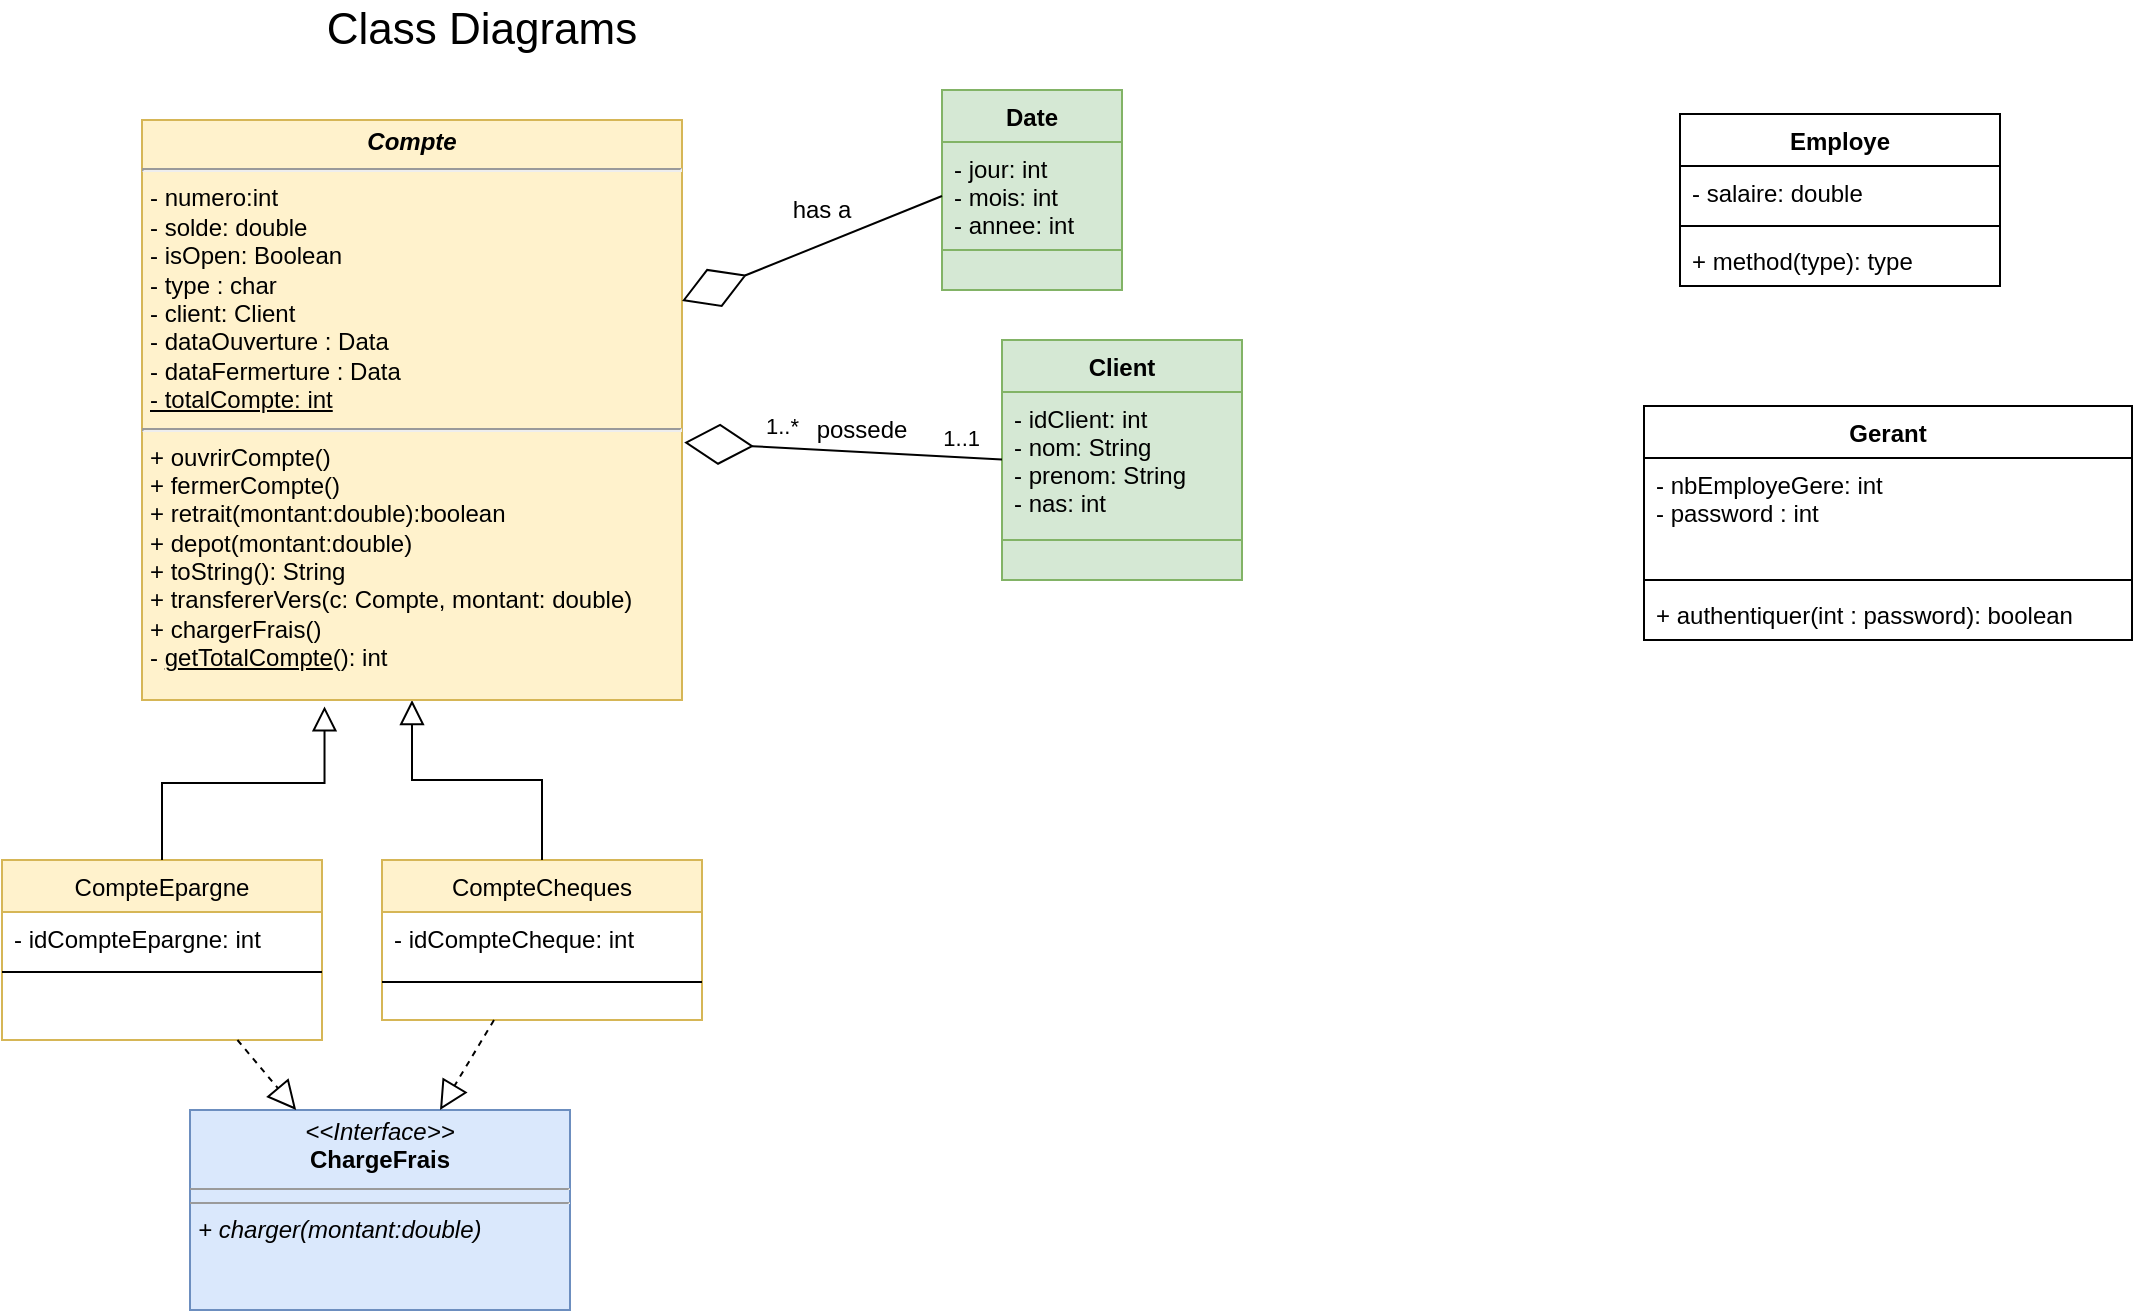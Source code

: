 <mxfile version="20.3.6" type="github">
  <diagram id="C5RBs43oDa-KdzZeNtuy" name="Page-1">
    <mxGraphModel dx="2361" dy="851" grid="0" gridSize="10" guides="1" tooltips="1" connect="1" arrows="1" fold="1" page="1" pageScale="1" pageWidth="3300" pageHeight="4681" background="none" math="0" shadow="0">
      <root>
        <mxCell id="WIyWlLk6GJQsqaUBKTNV-0" />
        <mxCell id="WIyWlLk6GJQsqaUBKTNV-1" parent="WIyWlLk6GJQsqaUBKTNV-0" />
        <mxCell id="zkfFHV4jXpPFQw0GAbJ--6" value="CompteEpargne" style="swimlane;fontStyle=0;align=center;verticalAlign=top;childLayout=stackLayout;horizontal=1;startSize=26;horizontalStack=0;resizeParent=1;resizeLast=0;collapsible=1;marginBottom=0;rounded=0;shadow=0;strokeWidth=1;fillColor=#fff2cc;strokeColor=#d6b656;" parent="WIyWlLk6GJQsqaUBKTNV-1" vertex="1">
          <mxGeometry x="350" y="490" width="160" height="90" as="geometry">
            <mxRectangle x="130" y="380" width="160" height="26" as="alternateBounds" />
          </mxGeometry>
        </mxCell>
        <mxCell id="zkfFHV4jXpPFQw0GAbJ--7" value="- idCompteEpargne: int" style="text;align=left;verticalAlign=top;spacingLeft=4;spacingRight=4;overflow=hidden;rotatable=0;points=[[0,0.5],[1,0.5]];portConstraint=eastwest;rounded=0;" parent="zkfFHV4jXpPFQw0GAbJ--6" vertex="1">
          <mxGeometry y="26" width="160" height="26" as="geometry" />
        </mxCell>
        <mxCell id="zkfFHV4jXpPFQw0GAbJ--9" value="" style="line;html=1;strokeWidth=1;align=left;verticalAlign=middle;spacingTop=-1;spacingLeft=3;spacingRight=3;rotatable=0;labelPosition=right;points=[];portConstraint=eastwest;rounded=0;" parent="zkfFHV4jXpPFQw0GAbJ--6" vertex="1">
          <mxGeometry y="52" width="160" height="8" as="geometry" />
        </mxCell>
        <mxCell id="zkfFHV4jXpPFQw0GAbJ--12" value="" style="endArrow=block;endSize=10;endFill=0;shadow=0;strokeWidth=1;rounded=0;edgeStyle=elbowEdgeStyle;elbow=vertical;entryX=0.338;entryY=1.011;entryDx=0;entryDy=0;entryPerimeter=0;" parent="WIyWlLk6GJQsqaUBKTNV-1" source="zkfFHV4jXpPFQw0GAbJ--6" target="_MTWqf9SRNEw3pyUUmgT-0" edge="1">
          <mxGeometry width="160" relative="1" as="geometry">
            <mxPoint x="380" y="323" as="sourcePoint" />
            <mxPoint x="380" y="323" as="targetPoint" />
          </mxGeometry>
        </mxCell>
        <mxCell id="zkfFHV4jXpPFQw0GAbJ--13" value="CompteCheques" style="swimlane;fontStyle=0;align=center;verticalAlign=top;childLayout=stackLayout;horizontal=1;startSize=26;horizontalStack=0;resizeParent=1;resizeLast=0;collapsible=1;marginBottom=0;rounded=0;shadow=0;strokeWidth=1;fillColor=#fff2cc;strokeColor=#d6b656;" parent="WIyWlLk6GJQsqaUBKTNV-1" vertex="1">
          <mxGeometry x="540" y="490" width="160" height="80" as="geometry">
            <mxRectangle x="340" y="380" width="170" height="26" as="alternateBounds" />
          </mxGeometry>
        </mxCell>
        <mxCell id="pECvpRmc9OV7uY2iToRv-15" value="- idCompteCheque: int" style="text;strokeColor=none;fillColor=none;align=left;verticalAlign=top;spacingLeft=4;spacingRight=4;overflow=hidden;rotatable=0;points=[[0,0.5],[1,0.5]];portConstraint=eastwest;rounded=0;" parent="zkfFHV4jXpPFQw0GAbJ--13" vertex="1">
          <mxGeometry y="26" width="160" height="26" as="geometry" />
        </mxCell>
        <mxCell id="zkfFHV4jXpPFQw0GAbJ--15" value="" style="line;html=1;strokeWidth=1;align=left;verticalAlign=middle;spacingTop=-1;spacingLeft=3;spacingRight=3;rotatable=0;labelPosition=right;points=[];portConstraint=eastwest;rounded=0;" parent="zkfFHV4jXpPFQw0GAbJ--13" vertex="1">
          <mxGeometry y="52" width="160" height="18" as="geometry" />
        </mxCell>
        <mxCell id="zkfFHV4jXpPFQw0GAbJ--16" value="" style="endArrow=block;endSize=10;endFill=0;shadow=0;strokeWidth=1;rounded=0;edgeStyle=elbowEdgeStyle;elbow=vertical;" parent="WIyWlLk6GJQsqaUBKTNV-1" source="zkfFHV4jXpPFQw0GAbJ--13" target="_MTWqf9SRNEw3pyUUmgT-0" edge="1">
          <mxGeometry width="160" relative="1" as="geometry">
            <mxPoint x="390" y="493" as="sourcePoint" />
            <mxPoint x="490" y="391" as="targetPoint" />
          </mxGeometry>
        </mxCell>
        <mxCell id="_MTWqf9SRNEw3pyUUmgT-0" value="&lt;p style=&quot;margin: 4px 0px 0px; text-align: center; font-size: 12px;&quot;&gt;&lt;i style=&quot;font-size: 12px;&quot;&gt;&lt;b style=&quot;font-size: 12px;&quot;&gt;Compte&lt;/b&gt;&lt;/i&gt;&lt;/p&gt;&lt;hr style=&quot;font-size: 12px;&quot;&gt;&lt;p style=&quot;margin: 0px 0px 0px 4px; font-size: 12px;&quot;&gt;&lt;span style=&quot;font-size: 12px;&quot;&gt;&lt;span style=&quot;font-size: 12px;&quot;&gt;- numero:int&lt;/span&gt;&lt;/span&gt;&lt;/p&gt;&lt;p style=&quot;margin: 0px 0px 0px 4px; font-size: 12px;&quot;&gt;&lt;span style=&quot;font-size: 12px;&quot;&gt;&lt;span style=&quot;font-size: 12px;&quot;&gt;- solde: double&lt;/span&gt;&lt;/span&gt;&lt;/p&gt;&lt;p style=&quot;margin: 0px 0px 0px 4px; font-size: 12px;&quot;&gt;&lt;span style=&quot;font-size: 12px;&quot;&gt;&lt;span style=&quot;font-size: 12px;&quot;&gt;- isOpen: Boolean&lt;/span&gt;&lt;/span&gt;&lt;/p&gt;&lt;p style=&quot;margin: 0px 0px 0px 4px; font-size: 12px;&quot;&gt;&lt;span style=&quot;font-size: 12px;&quot;&gt;&lt;span style=&quot;font-size: 12px;&quot;&gt;- type : char&lt;/span&gt;&lt;/span&gt;&lt;/p&gt;&lt;p style=&quot;margin: 0px 0px 0px 4px; font-size: 12px;&quot;&gt;- client: Client&lt;/p&gt;&lt;p style=&quot;margin: 0px 0px 0px 4px; font-size: 12px;&quot;&gt;- dataOuverture : Data&lt;/p&gt;&lt;p style=&quot;margin: 0px 0px 0px 4px; font-size: 12px;&quot;&gt;- dataFermerture : Data&lt;/p&gt;&lt;p style=&quot;margin: 0px 0px 0px 4px; font-size: 12px;&quot;&gt;&lt;u&gt;- totalCompte: int&lt;/u&gt;&lt;br&gt;&lt;span style=&quot;font-size: 12px;&quot;&gt;&lt;span style=&quot;font-size: 12px;&quot;&gt;&lt;/span&gt;&lt;/span&gt;&lt;span style=&quot;font-size: 12px;&quot;&gt;&lt;span style=&quot;font-size: 12px;&quot;&gt;&lt;/span&gt;&lt;/span&gt;&lt;/p&gt;&lt;p style=&quot;margin: 0px 0px 0px 4px; font-size: 12px;&quot;&gt;&lt;/p&gt;&lt;hr style=&quot;font-size: 12px;&quot;&gt;&lt;p style=&quot;margin: 0px 0px 0px 4px; font-size: 12px;&quot;&gt;+ ouvrirCompte()&lt;br style=&quot;font-size: 12px;&quot;&gt;&lt;/p&gt;&lt;p style=&quot;margin: 0px 0px 0px 4px; font-size: 12px;&quot;&gt;+ fermerCompte()&lt;br style=&quot;font-size: 12px;&quot;&gt;&lt;/p&gt;&lt;p style=&quot;margin: 0px 0px 0px 4px; font-size: 12px;&quot;&gt;+ retrait(montant:double):boolean&lt;/p&gt;&lt;p style=&quot;margin: 0px 0px 0px 4px; font-size: 12px;&quot;&gt;+ depot(montant:double)&lt;br style=&quot;font-size: 12px;&quot;&gt;&lt;/p&gt;&lt;p style=&quot;margin: 0px 0px 0px 4px; font-size: 12px;&quot;&gt;+ toString(): String&lt;/p&gt;&lt;p style=&quot;margin: 0px 0px 0px 4px; font-size: 12px;&quot;&gt;&lt;/p&gt;&lt;p style=&quot;margin: 0px 0px 0px 4px; font-size: 12px;&quot;&gt;+ transfererVers(c: Compte, montant: double)&lt;br style=&quot;font-size: 12px;&quot;&gt;&lt;/p&gt;&lt;p style=&quot;margin: 0px 0px 0px 4px; font-size: 12px;&quot; align=&quot;left&quot;&gt;+ chargerFrais()&lt;/p&gt;&lt;p style=&quot;margin: 0px 0px 0px 4px; font-size: 12px;&quot; align=&quot;left&quot;&gt;- &lt;u&gt;getTotalCompte&lt;/u&gt;(): int&lt;br style=&quot;font-size: 12px;&quot;&gt;&lt;/p&gt;&lt;p style=&quot;margin: 0px 0px 0px 4px; font-size: 12px;&quot;&gt;&lt;/p&gt;&lt;p style=&quot;margin: 0px 0px 0px 4px; font-size: 12px;&quot;&gt;&lt;/p&gt;&lt;p style=&quot;margin: 0px 0px 0px 4px; font-size: 12px;&quot;&gt;&lt;/p&gt;&lt;p style=&quot;margin: 0px 0px 0px 4px; font-size: 12px;&quot;&gt;&lt;/p&gt;&lt;p style=&quot;margin: 0px 0px 0px 4px; font-size: 12px;&quot;&gt;&lt;/p&gt;" style="verticalAlign=top;align=left;overflow=fill;fontSize=12;fontFamily=Helvetica;html=1;fillColor=#fff2cc;strokeColor=#d6b656;rounded=0;" parent="WIyWlLk6GJQsqaUBKTNV-1" vertex="1">
          <mxGeometry x="420" y="120" width="270" height="290" as="geometry" />
        </mxCell>
        <mxCell id="pECvpRmc9OV7uY2iToRv-0" value="Client" style="swimlane;fontStyle=1;align=center;verticalAlign=top;childLayout=stackLayout;horizontal=1;startSize=26;horizontalStack=0;resizeParent=1;resizeParentMax=0;resizeLast=0;collapsible=1;marginBottom=0;fillColor=#d5e8d4;strokeColor=#82b366;rounded=0;" parent="WIyWlLk6GJQsqaUBKTNV-1" vertex="1">
          <mxGeometry x="850" y="230" width="120" height="120" as="geometry" />
        </mxCell>
        <mxCell id="pECvpRmc9OV7uY2iToRv-1" value="- idClient: int&#xa;- nom: String&#xa;- prenom: String&#xa;- nas: int" style="text;strokeColor=#82b366;fillColor=#d5e8d4;align=left;verticalAlign=top;spacingLeft=4;spacingRight=4;overflow=hidden;rotatable=0;points=[[0,0.5],[1,0.5]];portConstraint=eastwest;rounded=0;" parent="pECvpRmc9OV7uY2iToRv-0" vertex="1">
          <mxGeometry y="26" width="120" height="74" as="geometry" />
        </mxCell>
        <mxCell id="pECvpRmc9OV7uY2iToRv-2" value="" style="line;strokeWidth=1;fillColor=none;align=left;verticalAlign=middle;spacingTop=-1;spacingLeft=3;spacingRight=3;rotatable=0;labelPosition=right;points=[];portConstraint=eastwest;strokeColor=inherit;rounded=0;" parent="pECvpRmc9OV7uY2iToRv-0" vertex="1">
          <mxGeometry y="100" width="120" as="geometry" />
        </mxCell>
        <mxCell id="pECvpRmc9OV7uY2iToRv-3" value="" style="text;strokeColor=#82b366;fillColor=#d5e8d4;align=left;verticalAlign=top;spacingLeft=4;spacingRight=4;overflow=hidden;rotatable=0;points=[[0,0.5],[1,0.5]];portConstraint=eastwest;rounded=0;" parent="pECvpRmc9OV7uY2iToRv-0" vertex="1">
          <mxGeometry y="100" width="120" height="20" as="geometry" />
        </mxCell>
        <mxCell id="pECvpRmc9OV7uY2iToRv-19" value="" style="endArrow=none;html=1;rounded=0;strokeColor=default;targetPerimeterSpacing=0;startArrow=diamondThin;startFill=0;exitX=1.004;exitY=0.556;exitDx=0;exitDy=0;exitPerimeter=0;strokeWidth=1;sourcePerimeterSpacing=0;endSize=0;startSize=32;jumpSize=12;" parent="WIyWlLk6GJQsqaUBKTNV-1" source="_MTWqf9SRNEw3pyUUmgT-0" target="pECvpRmc9OV7uY2iToRv-1" edge="1">
          <mxGeometry relative="1" as="geometry">
            <mxPoint x="760" y="450" as="sourcePoint" />
            <mxPoint x="920" y="450" as="targetPoint" />
          </mxGeometry>
        </mxCell>
        <mxCell id="pECvpRmc9OV7uY2iToRv-20" value="1..*" style="edgeLabel;resizable=0;html=1;align=left;verticalAlign=bottom;rounded=0;" parent="pECvpRmc9OV7uY2iToRv-19" connectable="0" vertex="1">
          <mxGeometry x="-1" relative="1" as="geometry">
            <mxPoint x="39" as="offset" />
          </mxGeometry>
        </mxCell>
        <mxCell id="pECvpRmc9OV7uY2iToRv-21" value="1..1" style="edgeLabel;resizable=0;html=1;align=right;verticalAlign=bottom;rounded=0;" parent="pECvpRmc9OV7uY2iToRv-19" connectable="0" vertex="1">
          <mxGeometry x="1" relative="1" as="geometry">
            <mxPoint x="-10" y="-2" as="offset" />
          </mxGeometry>
        </mxCell>
        <mxCell id="pECvpRmc9OV7uY2iToRv-28" value="Class Diagrams " style="text;html=1;strokeColor=none;fillColor=none;align=center;verticalAlign=middle;whiteSpace=wrap;rounded=0;fontSize=22;" parent="WIyWlLk6GJQsqaUBKTNV-1" vertex="1">
          <mxGeometry x="460" y="60" width="260" height="30" as="geometry" />
        </mxCell>
        <mxCell id="pECvpRmc9OV7uY2iToRv-29" value="&lt;p style=&quot;margin:0px;margin-top:4px;text-align:center;&quot;&gt;&lt;i&gt;&amp;lt;&amp;lt;Interface&amp;gt;&amp;gt;&lt;/i&gt;&lt;br&gt;&lt;b&gt;ChargeFrais&lt;/b&gt;&lt;br&gt;&lt;/p&gt;&lt;hr size=&quot;1&quot;&gt;&lt;hr size=&quot;1&quot;&gt;&lt;p style=&quot;margin:0px;margin-left:4px;&quot;&gt;&lt;i&gt;+ charger(montant:double)&lt;/i&gt;&lt;br&gt;&lt;/p&gt;" style="verticalAlign=top;align=left;overflow=fill;fontSize=12;fontFamily=Helvetica;html=1;fillColor=#dae8fc;strokeColor=#6c8ebf;rounded=0;" parent="WIyWlLk6GJQsqaUBKTNV-1" vertex="1">
          <mxGeometry x="444" y="615" width="190" height="100" as="geometry" />
        </mxCell>
        <mxCell id="tIRZPz9EGQbJcuFpF7wk-0" value="" style="endArrow=block;dashed=1;endFill=0;endSize=12;html=1;rounded=0;fontSize=17;" parent="WIyWlLk6GJQsqaUBKTNV-1" source="zkfFHV4jXpPFQw0GAbJ--6" target="pECvpRmc9OV7uY2iToRv-29" edge="1">
          <mxGeometry width="160" relative="1" as="geometry">
            <mxPoint x="410" y="570" as="sourcePoint" />
            <mxPoint x="580" y="680" as="targetPoint" />
          </mxGeometry>
        </mxCell>
        <mxCell id="tIRZPz9EGQbJcuFpF7wk-3" value="" style="endArrow=block;dashed=1;endFill=0;endSize=12;html=1;rounded=0;fontSize=17;" parent="WIyWlLk6GJQsqaUBKTNV-1" source="zkfFHV4jXpPFQw0GAbJ--13" target="pECvpRmc9OV7uY2iToRv-29" edge="1">
          <mxGeometry width="160" relative="1" as="geometry">
            <mxPoint x="550" y="460" as="sourcePoint" />
            <mxPoint x="710" y="460" as="targetPoint" />
          </mxGeometry>
        </mxCell>
        <mxCell id="WQve7_qLcdy3MelpXawW-0" value="possede" style="text;html=1;strokeColor=none;fillColor=none;align=center;verticalAlign=middle;whiteSpace=wrap;rounded=0;" parent="WIyWlLk6GJQsqaUBKTNV-1" vertex="1">
          <mxGeometry x="750" y="260" width="60" height="30" as="geometry" />
        </mxCell>
        <mxCell id="srGTJiaeJ7g3VGIv4hep-0" value="Date" style="swimlane;fontStyle=1;align=center;verticalAlign=top;childLayout=stackLayout;horizontal=1;startSize=26;horizontalStack=0;resizeParent=1;resizeParentMax=0;resizeLast=0;collapsible=1;marginBottom=0;fillColor=#d5e8d4;strokeColor=#82b366;rounded=0;" parent="WIyWlLk6GJQsqaUBKTNV-1" vertex="1">
          <mxGeometry x="820" y="105" width="90" height="100" as="geometry" />
        </mxCell>
        <mxCell id="srGTJiaeJ7g3VGIv4hep-1" value="- jour: int&#xa;- mois: int&#xa;- annee: int&#xa;" style="text;strokeColor=#82b366;fillColor=#d5e8d4;align=left;verticalAlign=top;spacingLeft=4;spacingRight=4;overflow=hidden;rotatable=0;points=[[0,0.5],[1,0.5]];portConstraint=eastwest;rounded=0;" parent="srGTJiaeJ7g3VGIv4hep-0" vertex="1">
          <mxGeometry y="26" width="90" height="54" as="geometry" />
        </mxCell>
        <mxCell id="srGTJiaeJ7g3VGIv4hep-2" value="" style="line;strokeWidth=1;fillColor=none;align=left;verticalAlign=middle;spacingTop=-1;spacingLeft=3;spacingRight=3;rotatable=0;labelPosition=right;points=[];portConstraint=eastwest;strokeColor=inherit;rounded=0;" parent="srGTJiaeJ7g3VGIv4hep-0" vertex="1">
          <mxGeometry y="80" width="90" as="geometry" />
        </mxCell>
        <mxCell id="srGTJiaeJ7g3VGIv4hep-3" value="" style="text;strokeColor=#82b366;fillColor=#d5e8d4;align=left;verticalAlign=top;spacingLeft=4;spacingRight=4;overflow=hidden;rotatable=0;points=[[0,0.5],[1,0.5]];portConstraint=eastwest;rounded=0;" parent="srGTJiaeJ7g3VGIv4hep-0" vertex="1">
          <mxGeometry y="80" width="90" height="20" as="geometry" />
        </mxCell>
        <mxCell id="srGTJiaeJ7g3VGIv4hep-9" value="" style="endArrow=none;html=1;rounded=0;strokeColor=default;targetPerimeterSpacing=0;startArrow=diamondThin;startFill=0;strokeWidth=1;sourcePerimeterSpacing=0;endSize=0;startSize=32;jumpSize=12;entryX=0;entryY=0.5;entryDx=0;entryDy=0;" parent="WIyWlLk6GJQsqaUBKTNV-1" source="_MTWqf9SRNEw3pyUUmgT-0" target="srGTJiaeJ7g3VGIv4hep-1" edge="1">
          <mxGeometry relative="1" as="geometry">
            <mxPoint x="681.04" y="160.12" as="sourcePoint" />
            <mxPoint x="850" y="162.245" as="targetPoint" />
          </mxGeometry>
        </mxCell>
        <mxCell id="srGTJiaeJ7g3VGIv4hep-12" value="has a" style="text;html=1;strokeColor=none;fillColor=none;align=center;verticalAlign=middle;whiteSpace=wrap;rounded=0;" parent="WIyWlLk6GJQsqaUBKTNV-1" vertex="1">
          <mxGeometry x="730" y="150" width="60" height="30" as="geometry" />
        </mxCell>
        <mxCell id="oI5EclTlJLPGz_hSnkvd-1" value="Employe" style="swimlane;fontStyle=1;align=center;verticalAlign=top;childLayout=stackLayout;horizontal=1;startSize=26;horizontalStack=0;resizeParent=1;resizeParentMax=0;resizeLast=0;collapsible=1;marginBottom=0;rounded=0;" vertex="1" parent="WIyWlLk6GJQsqaUBKTNV-1">
          <mxGeometry x="1189" y="117" width="160" height="86" as="geometry" />
        </mxCell>
        <mxCell id="oI5EclTlJLPGz_hSnkvd-2" value="- salaire: double" style="text;strokeColor=none;fillColor=none;align=left;verticalAlign=top;spacingLeft=4;spacingRight=4;overflow=hidden;rotatable=0;points=[[0,0.5],[1,0.5]];portConstraint=eastwest;rounded=0;" vertex="1" parent="oI5EclTlJLPGz_hSnkvd-1">
          <mxGeometry y="26" width="160" height="26" as="geometry" />
        </mxCell>
        <mxCell id="oI5EclTlJLPGz_hSnkvd-3" value="" style="line;strokeWidth=1;fillColor=none;align=left;verticalAlign=middle;spacingTop=-1;spacingLeft=3;spacingRight=3;rotatable=0;labelPosition=right;points=[];portConstraint=eastwest;strokeColor=inherit;rounded=0;" vertex="1" parent="oI5EclTlJLPGz_hSnkvd-1">
          <mxGeometry y="52" width="160" height="8" as="geometry" />
        </mxCell>
        <mxCell id="oI5EclTlJLPGz_hSnkvd-4" value="+ method(type): type" style="text;strokeColor=none;fillColor=none;align=left;verticalAlign=top;spacingLeft=4;spacingRight=4;overflow=hidden;rotatable=0;points=[[0,0.5],[1,0.5]];portConstraint=eastwest;rounded=0;" vertex="1" parent="oI5EclTlJLPGz_hSnkvd-1">
          <mxGeometry y="60" width="160" height="26" as="geometry" />
        </mxCell>
        <mxCell id="oI5EclTlJLPGz_hSnkvd-5" value="Gerant" style="swimlane;fontStyle=1;align=center;verticalAlign=top;childLayout=stackLayout;horizontal=1;startSize=26;horizontalStack=0;resizeParent=1;resizeParentMax=0;resizeLast=0;collapsible=1;marginBottom=0;rounded=0;" vertex="1" parent="WIyWlLk6GJQsqaUBKTNV-1">
          <mxGeometry x="1171" y="263" width="244" height="117" as="geometry" />
        </mxCell>
        <mxCell id="oI5EclTlJLPGz_hSnkvd-6" value="- nbEmployeGere: int&#xa;- password : int" style="text;strokeColor=none;fillColor=none;align=left;verticalAlign=top;spacingLeft=4;spacingRight=4;overflow=hidden;rotatable=0;points=[[0,0.5],[1,0.5]];portConstraint=eastwest;rounded=0;" vertex="1" parent="oI5EclTlJLPGz_hSnkvd-5">
          <mxGeometry y="26" width="244" height="57" as="geometry" />
        </mxCell>
        <mxCell id="oI5EclTlJLPGz_hSnkvd-7" value="" style="line;strokeWidth=1;fillColor=none;align=left;verticalAlign=middle;spacingTop=-1;spacingLeft=3;spacingRight=3;rotatable=0;labelPosition=right;points=[];portConstraint=eastwest;strokeColor=inherit;rounded=0;" vertex="1" parent="oI5EclTlJLPGz_hSnkvd-5">
          <mxGeometry y="83" width="244" height="8" as="geometry" />
        </mxCell>
        <mxCell id="oI5EclTlJLPGz_hSnkvd-8" value="+ authentiquer(int : password): boolean " style="text;strokeColor=none;fillColor=none;align=left;verticalAlign=top;spacingLeft=4;spacingRight=4;overflow=hidden;rotatable=0;points=[[0,0.5],[1,0.5]];portConstraint=eastwest;rounded=0;" vertex="1" parent="oI5EclTlJLPGz_hSnkvd-5">
          <mxGeometry y="91" width="244" height="26" as="geometry" />
        </mxCell>
      </root>
    </mxGraphModel>
  </diagram>
</mxfile>
